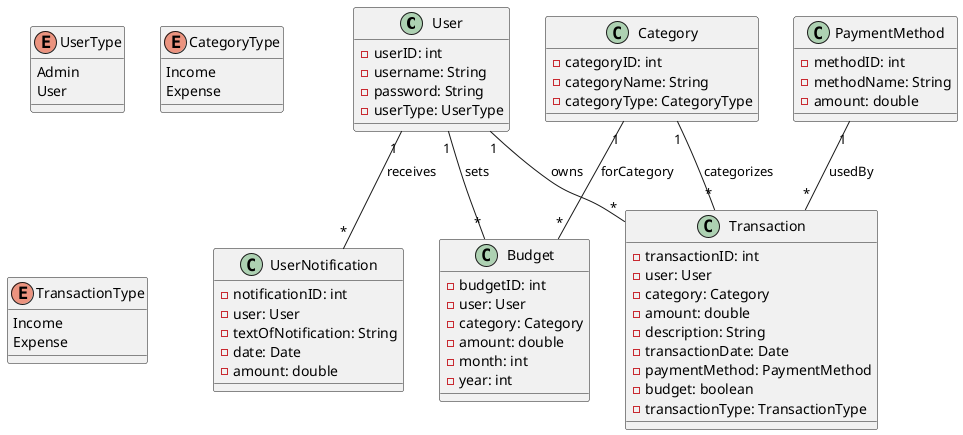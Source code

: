 @startuml

class User {
  -userID: int
  -username: String
  -password: String
  -userType: UserType
}

enum UserType {
  Admin
  User
}

class Category {
  -categoryID: int
  -categoryName: String
  -categoryType: CategoryType
}

enum CategoryType {
  Income
  Expense
}

class Transaction {
  -transactionID: int
  -user: User
  -category: Category
  -amount: double
  -description: String
  -transactionDate: Date
  -paymentMethod: PaymentMethod
  -budget: boolean
  -transactionType: TransactionType
}

enum TransactionType {
  Income
  Expense
}

class PaymentMethod {
  -methodID: int
  -methodName: String
  -amount: double
}

class Budget {
  -budgetID: int
  -user: User
  -category: Category
  -amount: double
  -month: int
  -year: int
}

class UserNotification {
  -notificationID: int
  -user: User
  -textOfNotification: String
  -date: Date
  -amount: double
}

User "1" -- "*" Transaction : owns
Category "1" -- "*" Transaction : categorizes
PaymentMethod "1" -- "*" Transaction : usedBy
User "1" -- "*" Budget : sets
Category "1" -- "*" Budget : forCategory
User "1" -- "*" UserNotification : receives

@enduml

